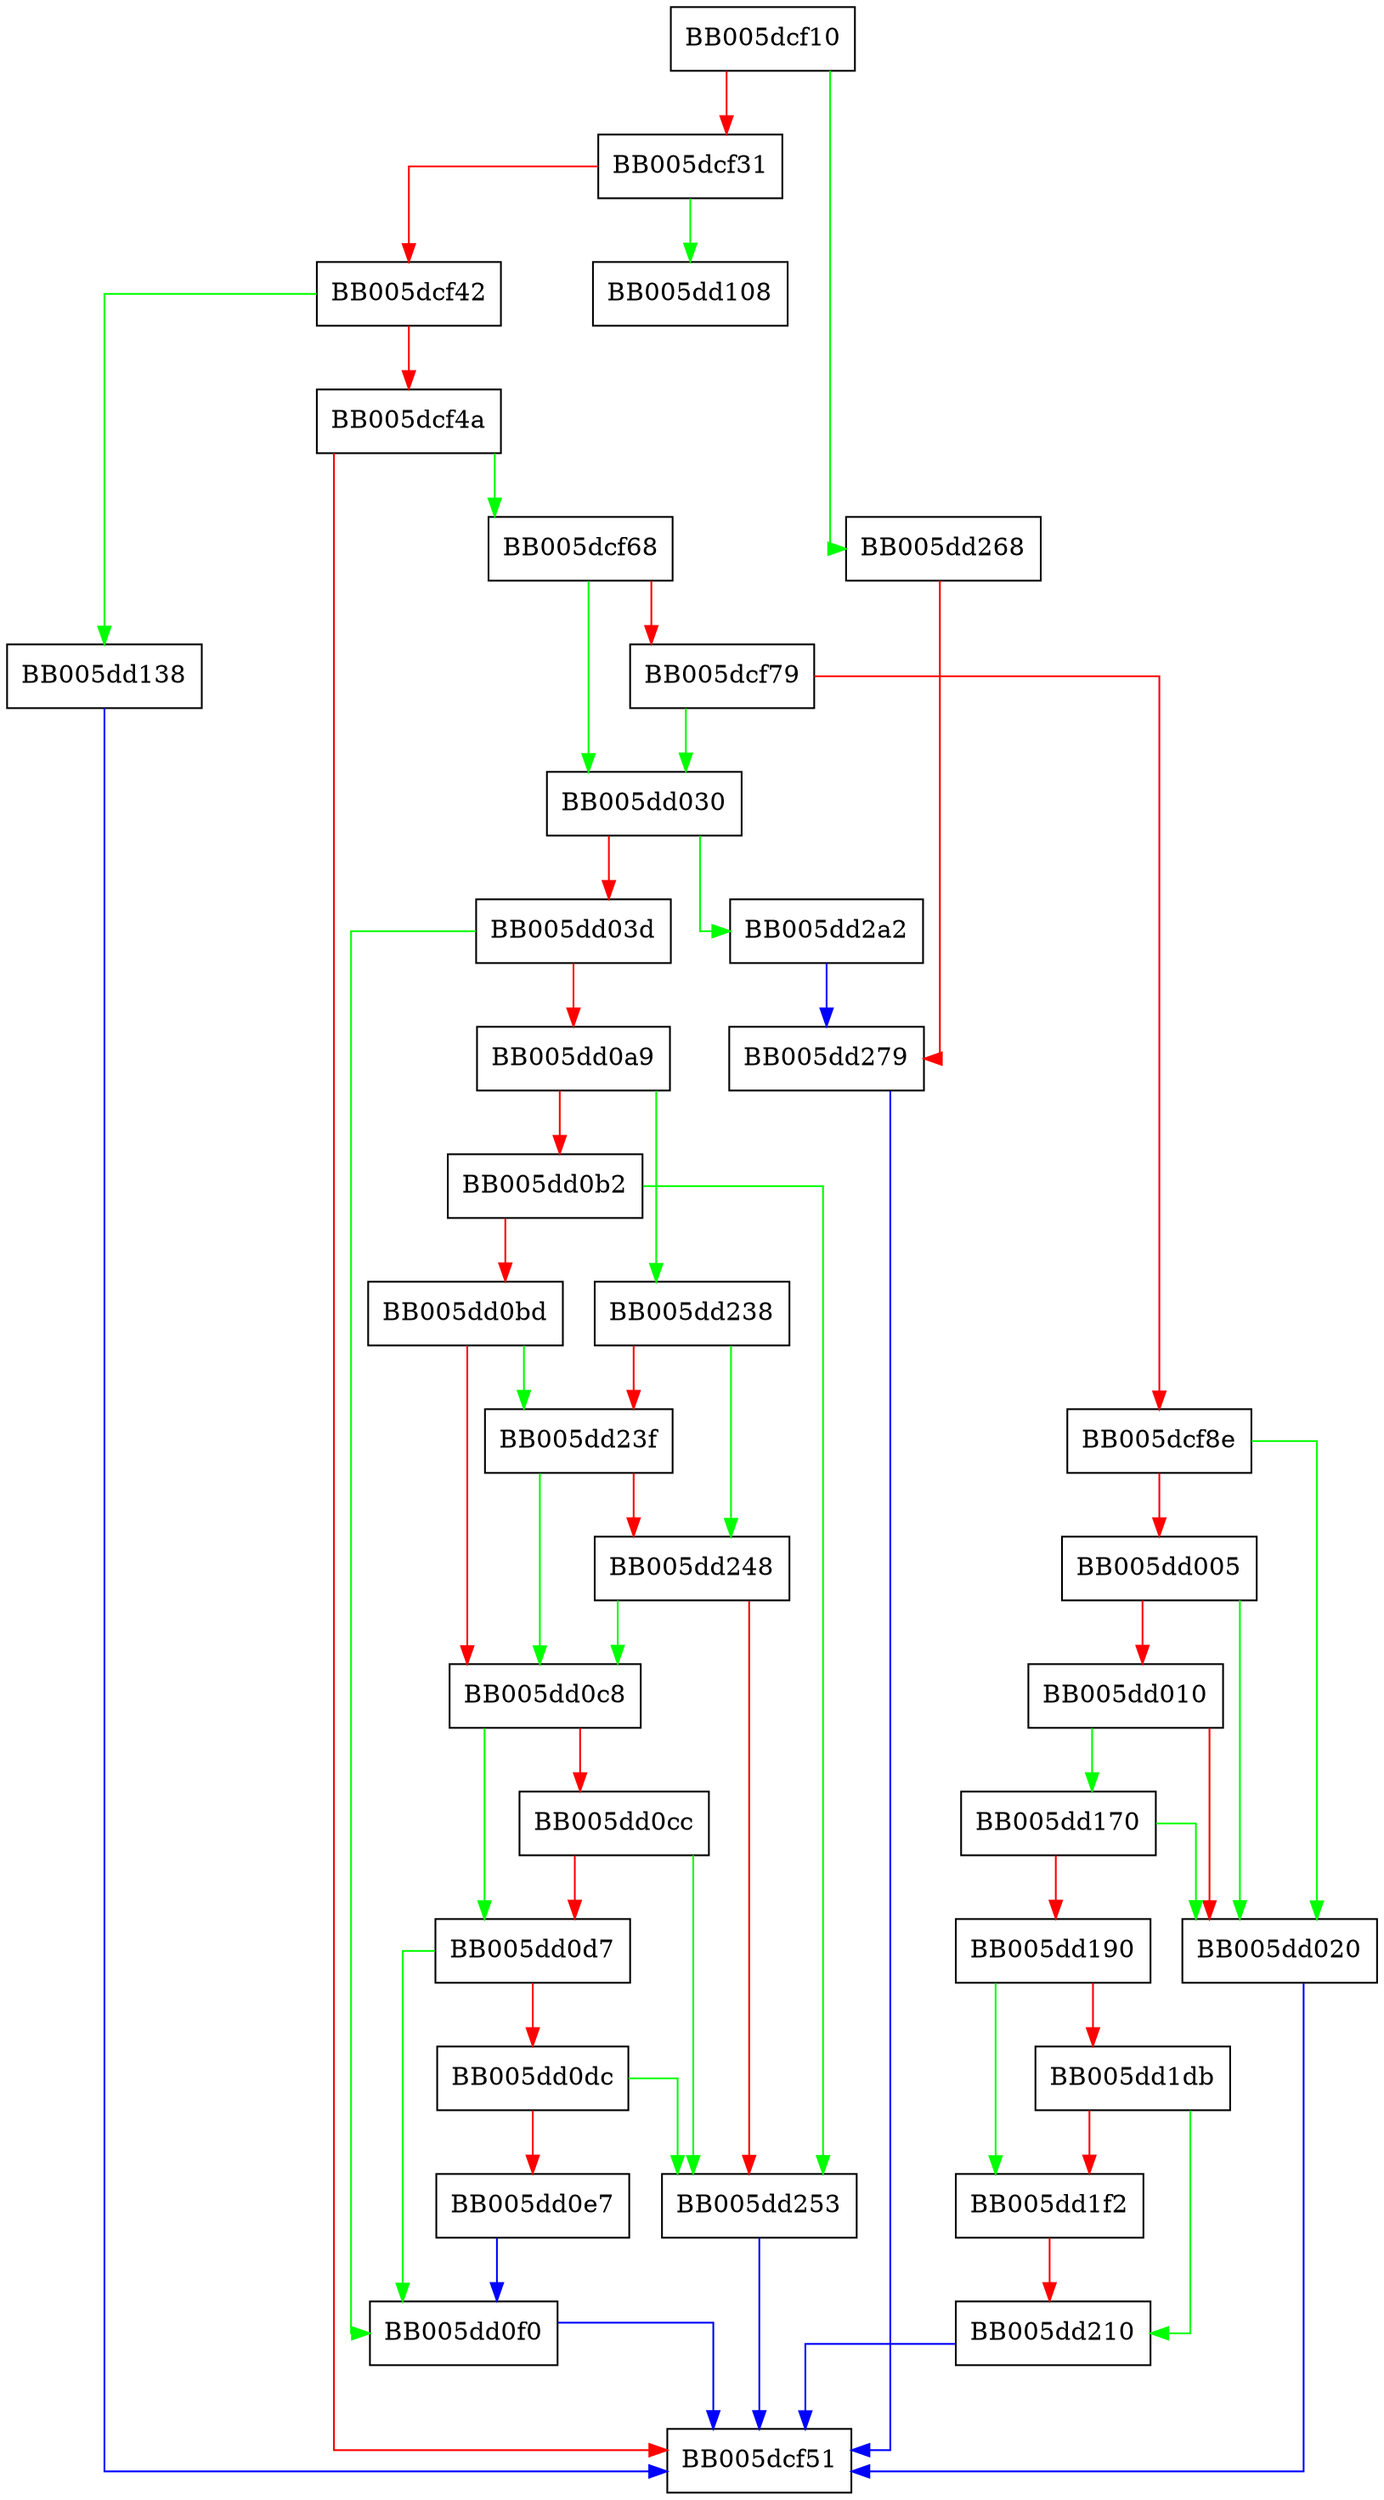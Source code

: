 digraph EVP_PKEY_CTX_add1_hkdf_info {
  node [shape="box"];
  graph [splines=ortho];
  BB005dcf10 -> BB005dd268 [color="green"];
  BB005dcf10 -> BB005dcf31 [color="red"];
  BB005dcf31 -> BB005dd108 [color="green"];
  BB005dcf31 -> BB005dcf42 [color="red"];
  BB005dcf42 -> BB005dd138 [color="green"];
  BB005dcf42 -> BB005dcf4a [color="red"];
  BB005dcf4a -> BB005dcf68 [color="green"];
  BB005dcf4a -> BB005dcf51 [color="red"];
  BB005dcf68 -> BB005dd030 [color="green"];
  BB005dcf68 -> BB005dcf79 [color="red"];
  BB005dcf79 -> BB005dd030 [color="green"];
  BB005dcf79 -> BB005dcf8e [color="red"];
  BB005dcf8e -> BB005dd020 [color="green"];
  BB005dcf8e -> BB005dd005 [color="red"];
  BB005dd005 -> BB005dd020 [color="green"];
  BB005dd005 -> BB005dd010 [color="red"];
  BB005dd010 -> BB005dd170 [color="green"];
  BB005dd010 -> BB005dd020 [color="red"];
  BB005dd020 -> BB005dcf51 [color="blue"];
  BB005dd030 -> BB005dd2a2 [color="green"];
  BB005dd030 -> BB005dd03d [color="red"];
  BB005dd03d -> BB005dd0f0 [color="green"];
  BB005dd03d -> BB005dd0a9 [color="red"];
  BB005dd0a9 -> BB005dd238 [color="green"];
  BB005dd0a9 -> BB005dd0b2 [color="red"];
  BB005dd0b2 -> BB005dd253 [color="green"];
  BB005dd0b2 -> BB005dd0bd [color="red"];
  BB005dd0bd -> BB005dd23f [color="green"];
  BB005dd0bd -> BB005dd0c8 [color="red"];
  BB005dd0c8 -> BB005dd0d7 [color="green"];
  BB005dd0c8 -> BB005dd0cc [color="red"];
  BB005dd0cc -> BB005dd253 [color="green"];
  BB005dd0cc -> BB005dd0d7 [color="red"];
  BB005dd0d7 -> BB005dd0f0 [color="green"];
  BB005dd0d7 -> BB005dd0dc [color="red"];
  BB005dd0dc -> BB005dd253 [color="green"];
  BB005dd0dc -> BB005dd0e7 [color="red"];
  BB005dd0e7 -> BB005dd0f0 [color="blue"];
  BB005dd0f0 -> BB005dcf51 [color="blue"];
  BB005dd138 -> BB005dcf51 [color="blue"];
  BB005dd170 -> BB005dd020 [color="green"];
  BB005dd170 -> BB005dd190 [color="red"];
  BB005dd190 -> BB005dd1f2 [color="green"];
  BB005dd190 -> BB005dd1db [color="red"];
  BB005dd1db -> BB005dd210 [color="green"];
  BB005dd1db -> BB005dd1f2 [color="red"];
  BB005dd1f2 -> BB005dd210 [color="red"];
  BB005dd210 -> BB005dcf51 [color="blue"];
  BB005dd238 -> BB005dd248 [color="green"];
  BB005dd238 -> BB005dd23f [color="red"];
  BB005dd23f -> BB005dd0c8 [color="green"];
  BB005dd23f -> BB005dd248 [color="red"];
  BB005dd248 -> BB005dd0c8 [color="green"];
  BB005dd248 -> BB005dd253 [color="red"];
  BB005dd253 -> BB005dcf51 [color="blue"];
  BB005dd268 -> BB005dd279 [color="red"];
  BB005dd279 -> BB005dcf51 [color="blue"];
  BB005dd2a2 -> BB005dd279 [color="blue"];
}
